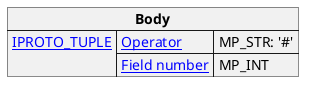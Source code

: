 @startuml

skinparam map {
    HyperlinkColor #0077FF
    FontColor #313131
    BorderColor #313131
    BackgroundColor transparent
}

json "**Body**" as update_body_0 {
    "[[https://tarantool.io/en/doc/latest/dev_guide/internals/iproto/keys IPROTO_TUPLE]]": {
        "[[https://www.tarantool.io/en/doc/latest/reference/reference_lua/box_space/update/ Operator]]": "MP_STR: '#'",
        "[[https://www.tarantool.io/en/doc/latest/reference/reference_lua/box_space/update/ Field number]]": "MP_INT"
    }
}
@enduml

